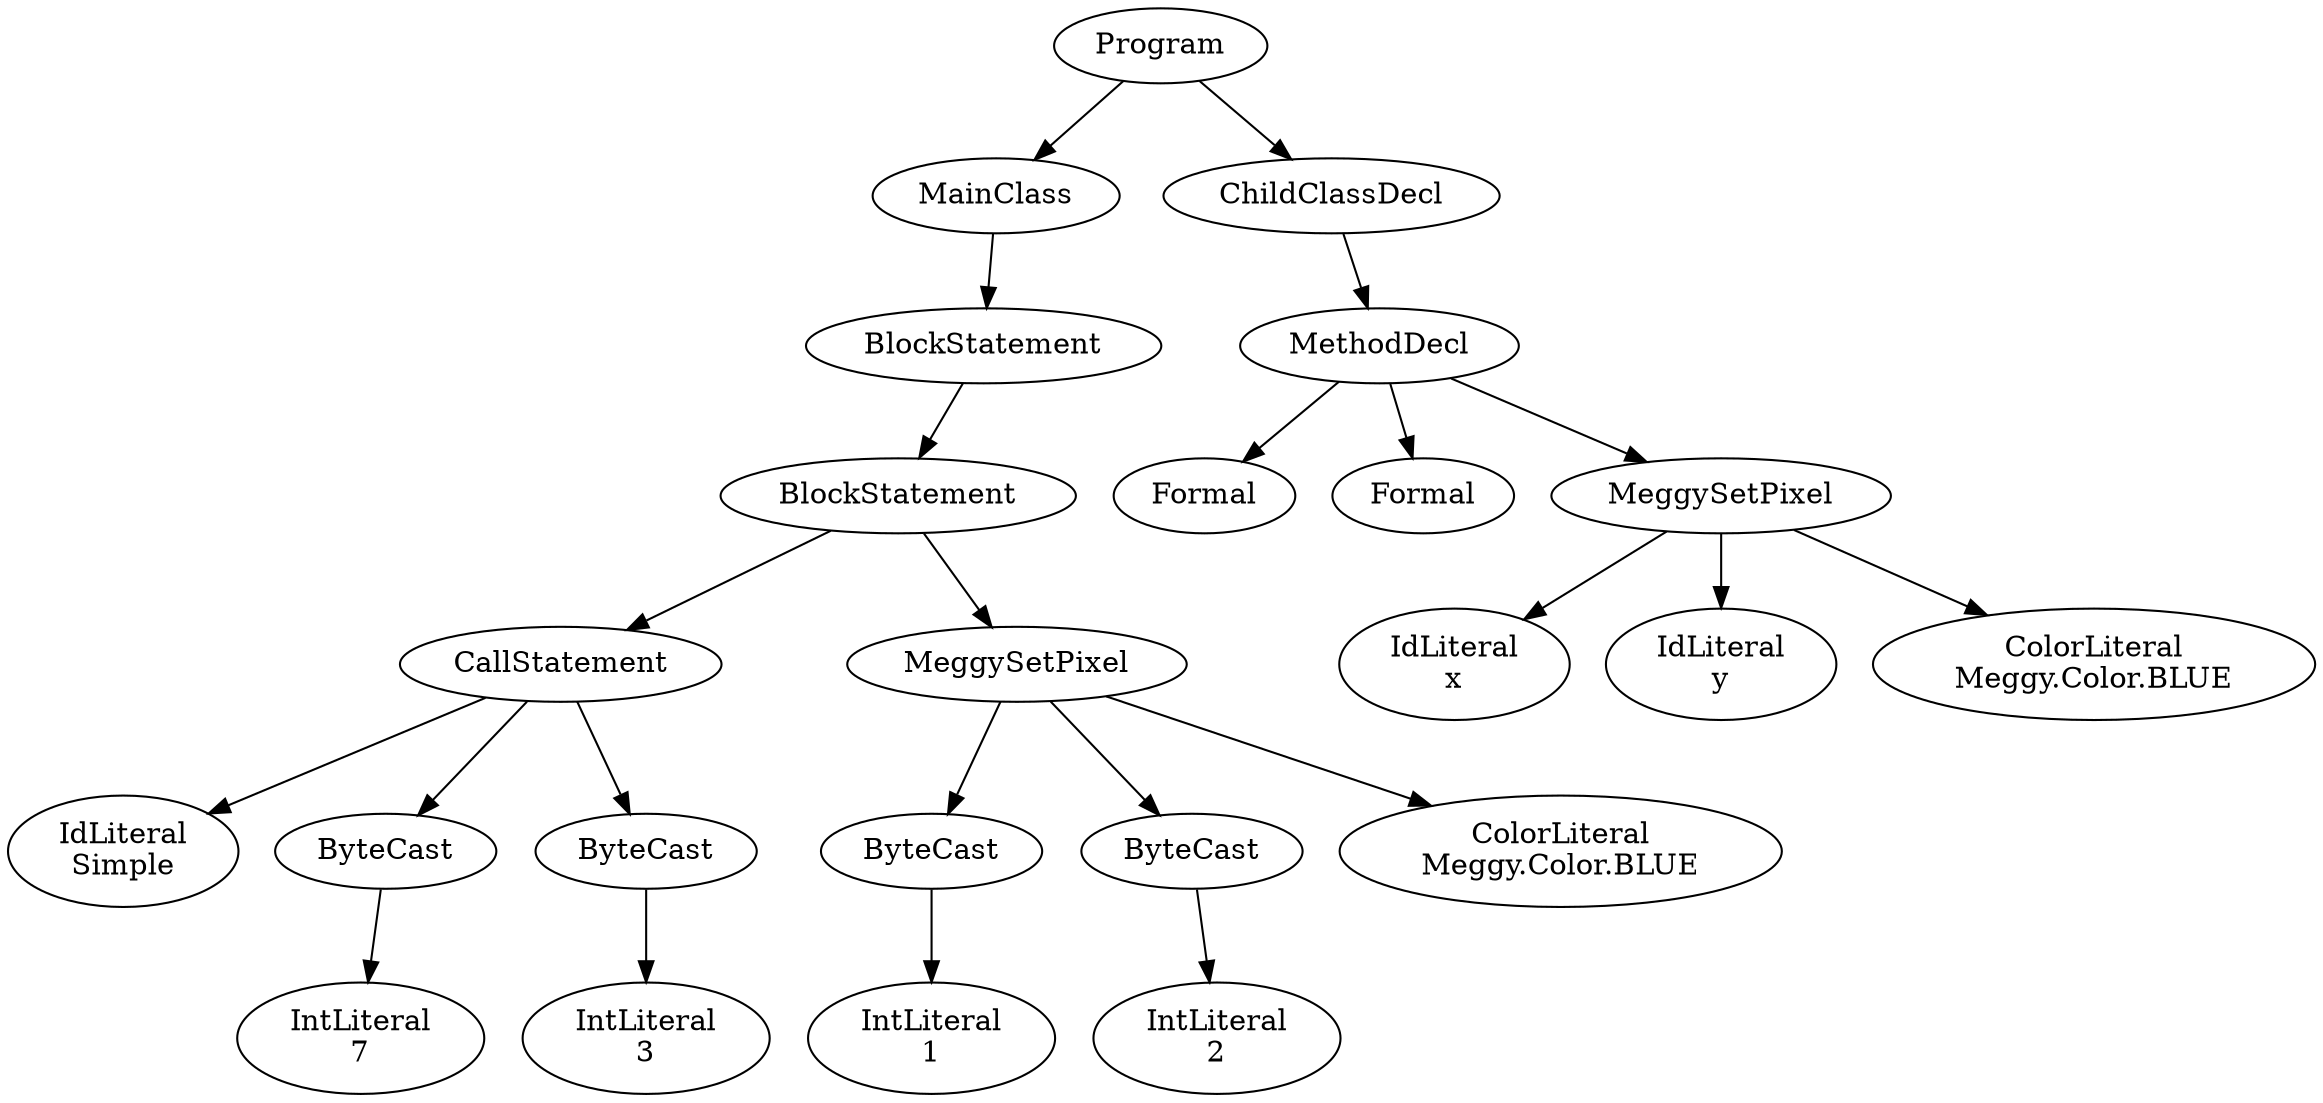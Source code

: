 digraph ASTGraph {
0 [ label="Program" ];
1 [ label="MainClass" ];
0 -> 1
2 [ label="BlockStatement" ];
1 -> 2
3 [ label="BlockStatement" ];
2 -> 3
4 [ label="CallStatement" ];
3 -> 4
5 [ label="IdLiteral\nSimple" ];
4 -> 5
6 [ label="ByteCast" ];
4 -> 6
7 [ label="IntLiteral\n7" ];
6 -> 7
8 [ label="ByteCast" ];
4 -> 8
9 [ label="IntLiteral\n3" ];
8 -> 9
10 [ label="MeggySetPixel" ];
3 -> 10
11 [ label="ByteCast" ];
10 -> 11
12 [ label="IntLiteral\n1" ];
11 -> 12
13 [ label="ByteCast" ];
10 -> 13
14 [ label="IntLiteral\n2" ];
13 -> 14
15 [ label="ColorLiteral\nMeggy.Color.BLUE" ];
10 -> 15
16 [ label="ChildClassDecl" ];
0 -> 16
17 [ label="MethodDecl" ];
16 -> 17
18 [ label="Formal" ];
17 -> 18
19 [ label="Formal" ];
17 -> 19
20 [ label="MeggySetPixel" ];
17 -> 20
21 [ label="IdLiteral\nx" ];
20 -> 21
22 [ label="IdLiteral\ny" ];
20 -> 22
23 [ label="ColorLiteral\nMeggy.Color.BLUE" ];
20 -> 23
}
